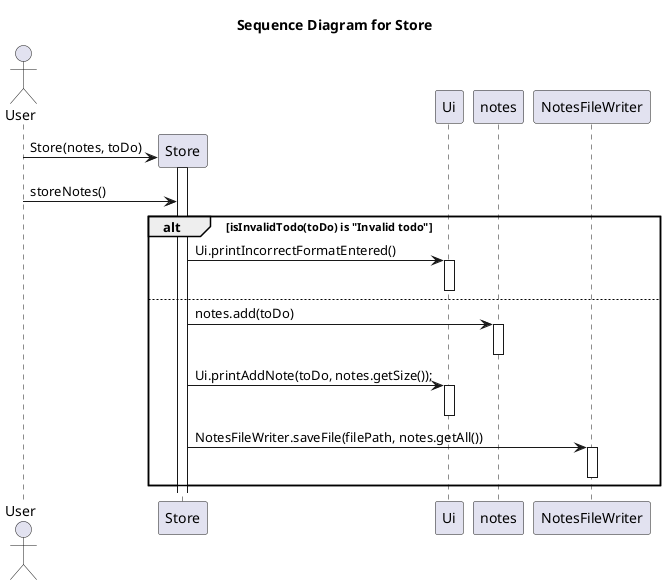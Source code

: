 @startuml
'https://plantuml.com/sequence-diagram

autonumber

@startuml
title Sequence Diagram for Store

actor User

User -> Store **: Store(notes, toDo)
activate Store
deactivate Store

User -> Store:storeNotes()

alt isInvalidTodo(toDo) is "Invalid todo"
    Store -> Ui : Ui.printIncorrectFormatEntered()
    activate Ui
    deactivate Ui
    else
    Store -> notes: notes.add(toDo)
    activate notes
    deactivate notes
    Store -> Ui: Ui.printAddNote(toDo, notes.getSize());
    activate Ui
    deactivate Ui
    Store -> NotesFileWriter: NotesFileWriter.saveFile(filePath, notes.getAll())
    activate NotesFileWriter
    deactivate NotesFileWriter
    end
@enduml